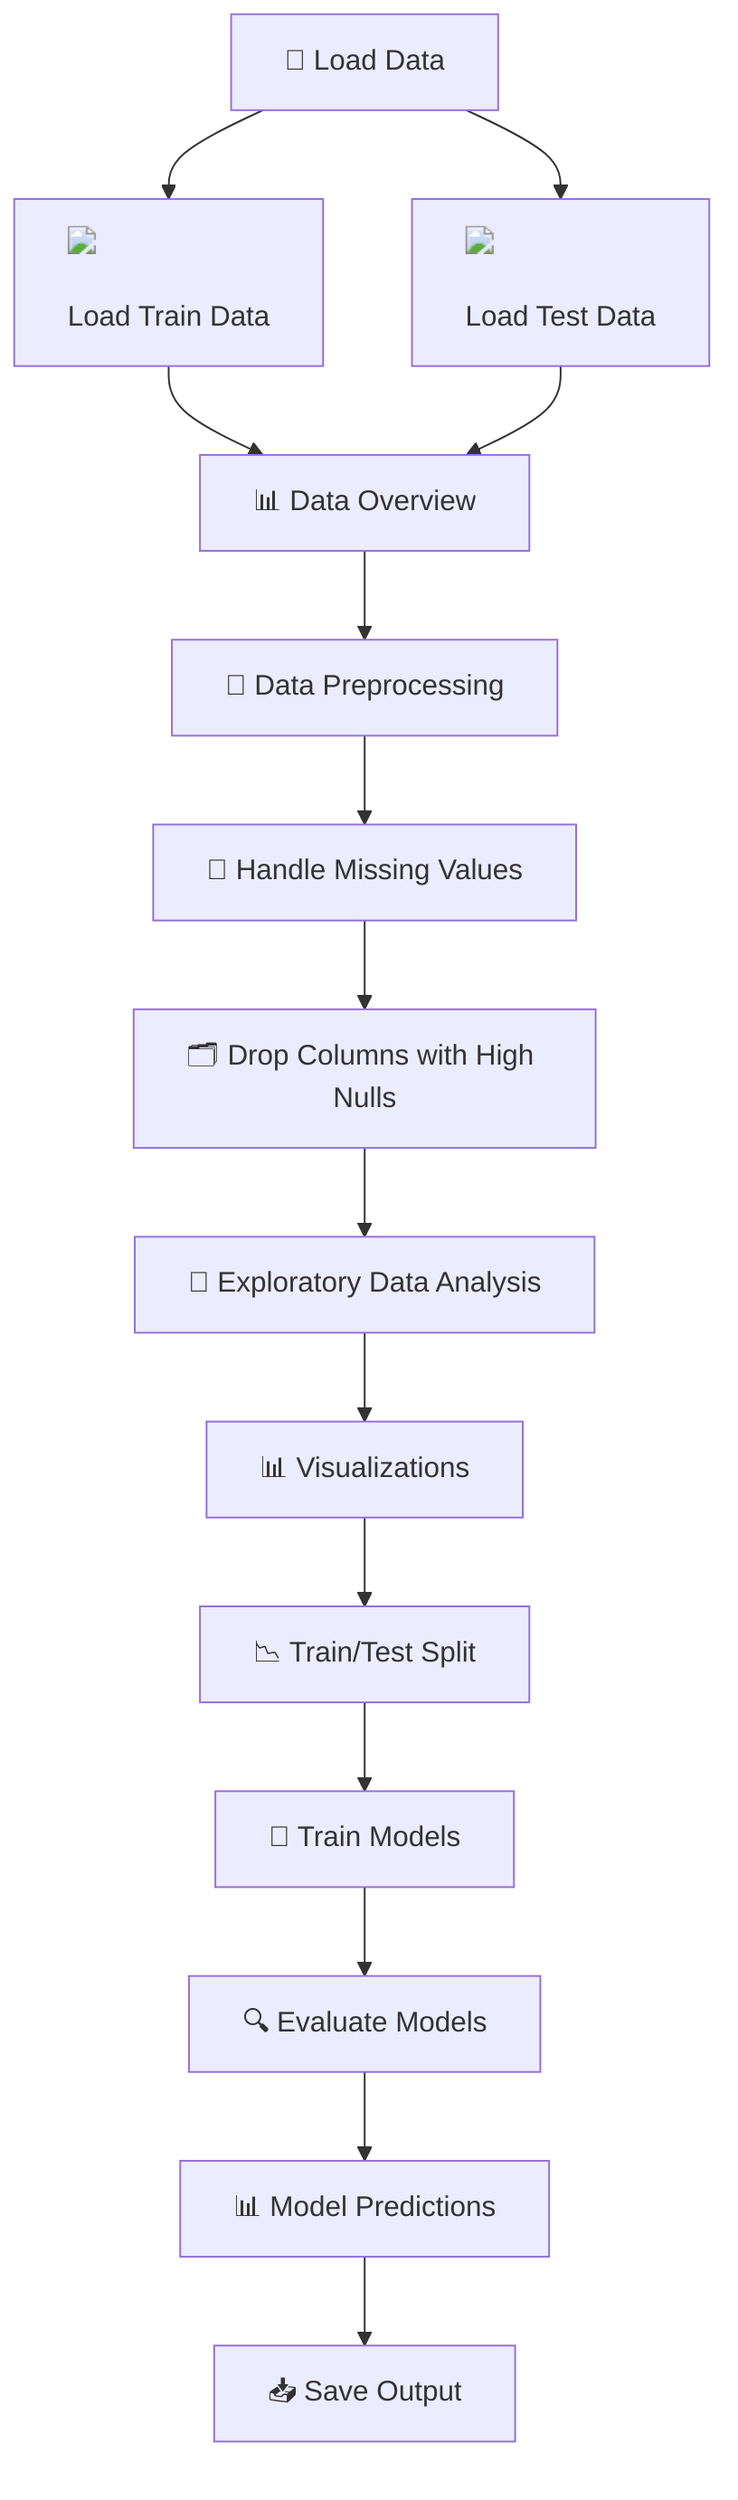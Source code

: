 graph TD;
    A["📂 Load Data"] --> B["<img src='icons/file.svg'/> <br/> Load Train Data"];
    A --> C["<img src='icons/file.svg'/> <br/> Load Test Data"];
    B --> D["📊 Data Overview"];
    C --> D;
    D --> E["🧹 Data Preprocessing"];
    E --> F["🧼 Handle Missing Values"];
    F --> G["🗂 Drop Columns with High Nulls"];
    G --> H["🎨 Exploratory Data Analysis"];
    H --> I["📊 Visualizations"];
    I --> J["📉 Train/Test Split"];
    J --> K["🧠 Train Models"];
    K --> L["🔍 Evaluate Models"];
    L --> M["📊 Model Predictions"];
    M --> N["📥 Save Output"];